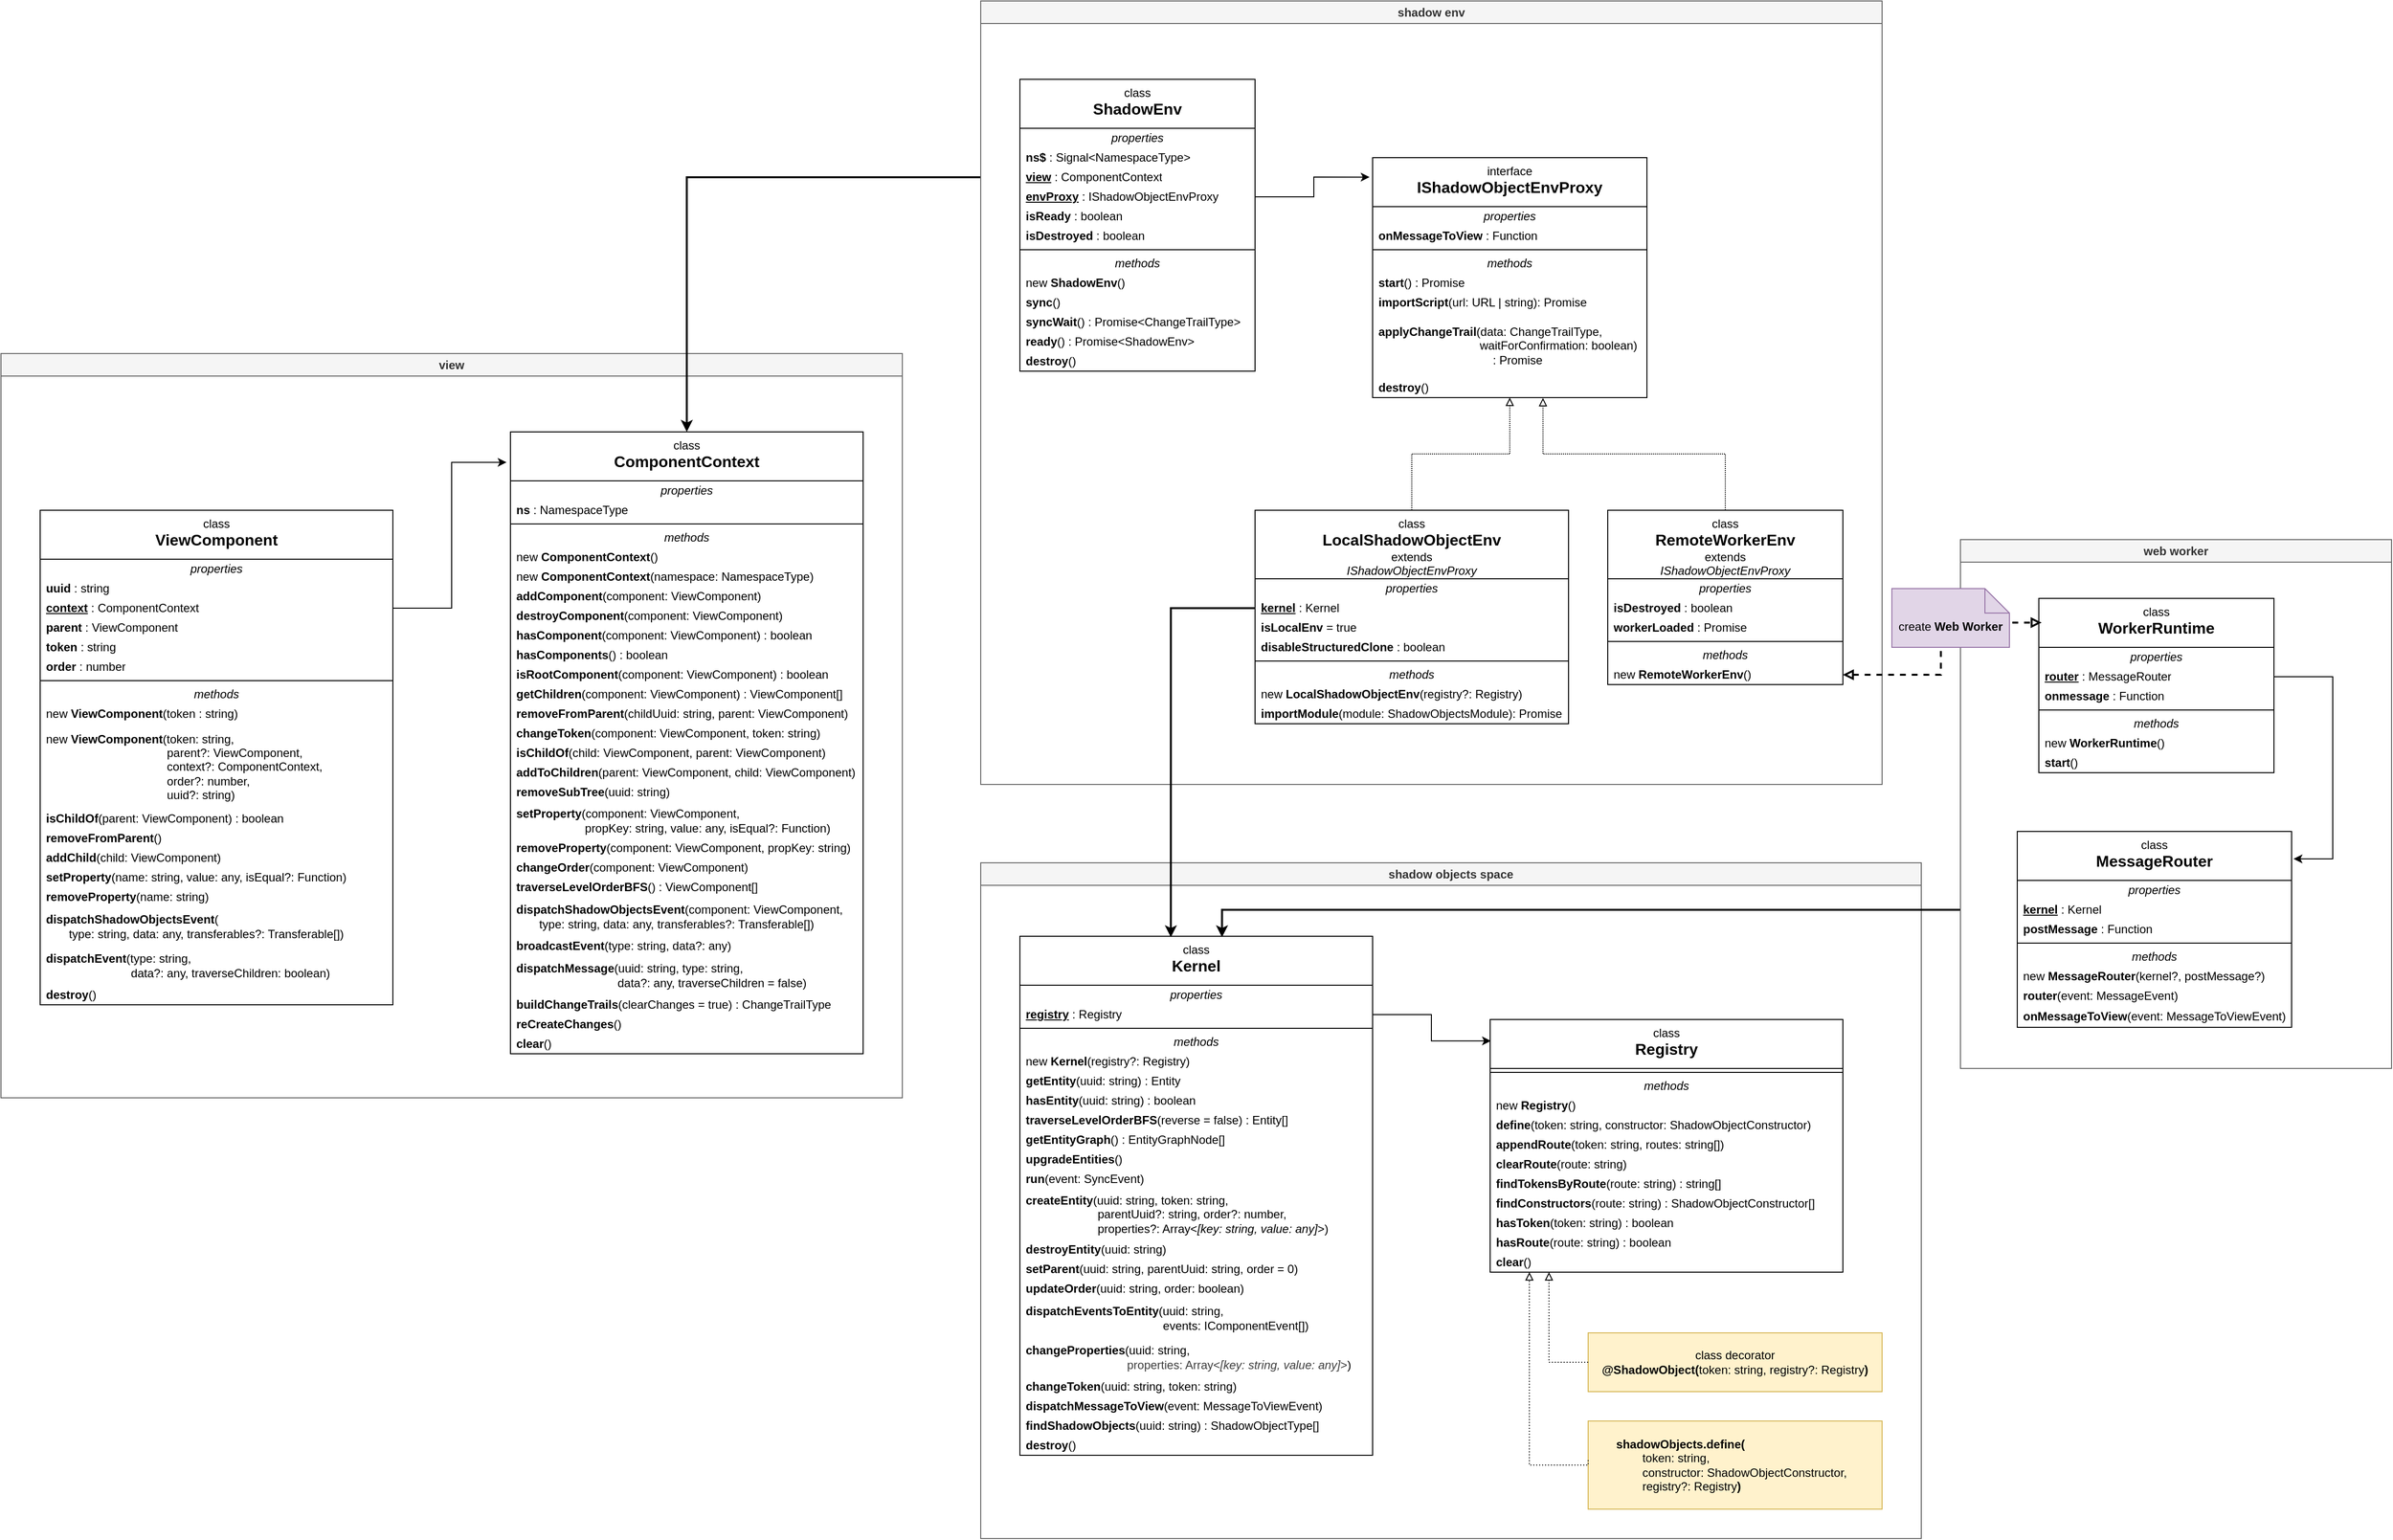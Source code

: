 <mxfile>
    <diagram name="Seite-1" id="qJ4vABtUxzLaA0-g0SjJ">
        <mxGraphModel dx="2356" dy="1639" grid="1" gridSize="10" guides="1" tooltips="1" connect="1" arrows="1" fold="1" page="1" pageScale="1" pageWidth="1169" pageHeight="827" background="#FFFFFF" math="0" shadow="0">
            <root>
                <mxCell id="0"/>
                <mxCell id="1" parent="0"/>
                <mxCell id="189" value="shadow objects space" style="swimlane;whiteSpace=wrap;html=1;startSize=23;fillColor=#f5f5f5;fontColor=#333333;strokeColor=#666666;swimlaneFillColor=default;" vertex="1" parent="1">
                    <mxGeometry x="1040" y="920" width="960" height="690" as="geometry"/>
                </mxCell>
                <mxCell id="128" value="class&lt;br&gt;&lt;b&gt;&lt;font style=&quot;font-size: 16px;&quot;&gt;Kernel&lt;/font&gt;&lt;/b&gt;" style="swimlane;fontStyle=0;align=center;verticalAlign=top;childLayout=stackLayout;horizontal=1;startSize=50;horizontalStack=0;resizeParent=1;resizeParentMax=0;resizeLast=0;collapsible=0;marginBottom=0;html=1;whiteSpace=wrap;" vertex="1" parent="189">
                    <mxGeometry x="40" y="75" width="360" height="530" as="geometry"/>
                </mxCell>
                <mxCell id="129" value="properties" style="text;html=1;strokeColor=none;fillColor=none;align=center;verticalAlign=middle;spacingLeft=4;spacingRight=4;overflow=hidden;rotatable=0;points=[[0,0.5],[1,0.5]];portConstraint=eastwest;whiteSpace=wrap;fontStyle=2;" vertex="1" parent="128">
                    <mxGeometry y="50" width="360" height="20" as="geometry"/>
                </mxCell>
                <mxCell id="130" value="&lt;b&gt;&lt;u&gt;registry&lt;/u&gt;&lt;/b&gt; : Registry" style="text;html=1;strokeColor=none;fillColor=none;align=left;verticalAlign=middle;spacingLeft=4;spacingRight=4;overflow=hidden;rotatable=0;points=[[0,0.5],[1,0.5]];portConstraint=eastwest;whiteSpace=wrap;" vertex="1" parent="128">
                    <mxGeometry y="70" width="360" height="20" as="geometry"/>
                </mxCell>
                <mxCell id="131" value="" style="line;strokeWidth=1;fillColor=none;align=left;verticalAlign=middle;spacingTop=-1;spacingLeft=3;spacingRight=3;rotatable=0;labelPosition=right;points=[];portConstraint=eastwest;" vertex="1" parent="128">
                    <mxGeometry y="90" width="360" height="8" as="geometry"/>
                </mxCell>
                <mxCell id="132" value="methods" style="text;html=1;strokeColor=none;fillColor=none;align=center;verticalAlign=middle;spacingLeft=4;spacingRight=4;overflow=hidden;rotatable=0;points=[[0,0.5],[1,0.5]];portConstraint=eastwest;whiteSpace=wrap;fontStyle=2;" vertex="1" parent="128">
                    <mxGeometry y="98" width="360" height="20" as="geometry"/>
                </mxCell>
                <mxCell id="133" value="new &lt;b&gt;Kernel&lt;/b&gt;(registry?: Registry)" style="text;html=1;strokeColor=none;fillColor=none;align=left;verticalAlign=middle;spacingLeft=4;spacingRight=4;overflow=hidden;rotatable=0;points=[[0,0.5],[1,0.5]];portConstraint=eastwest;whiteSpace=wrap;" vertex="1" parent="128">
                    <mxGeometry y="118" width="360" height="20" as="geometry"/>
                </mxCell>
                <mxCell id="135" value="&lt;b&gt;getEntity&lt;/b&gt;(uuid: string) : Entity" style="text;html=1;strokeColor=none;fillColor=none;align=left;verticalAlign=middle;spacingLeft=4;spacingRight=4;overflow=hidden;rotatable=0;points=[[0,0.5],[1,0.5]];portConstraint=eastwest;whiteSpace=wrap;" vertex="1" parent="128">
                    <mxGeometry y="138" width="360" height="20" as="geometry"/>
                </mxCell>
                <mxCell id="136" value="&lt;b&gt;hasEntity&lt;/b&gt;(uuid: string) : boolean" style="text;html=1;strokeColor=none;fillColor=none;align=left;verticalAlign=middle;spacingLeft=4;spacingRight=4;overflow=hidden;rotatable=0;points=[[0,0.5],[1,0.5]];portConstraint=eastwest;whiteSpace=wrap;" vertex="1" parent="128">
                    <mxGeometry y="158" width="360" height="20" as="geometry"/>
                </mxCell>
                <mxCell id="137" value="&lt;b&gt;traverseLevelOrderBFS&lt;/b&gt;(reverse = false) : Entity[]" style="text;html=1;strokeColor=none;fillColor=none;align=left;verticalAlign=middle;spacingLeft=4;spacingRight=4;overflow=hidden;rotatable=0;points=[[0,0.5],[1,0.5]];portConstraint=eastwest;whiteSpace=wrap;" vertex="1" parent="128">
                    <mxGeometry y="178" width="360" height="20" as="geometry"/>
                </mxCell>
                <mxCell id="138" value="&lt;b&gt;getEntityGraph&lt;/b&gt;() : EntityGraphNode[]" style="text;html=1;strokeColor=none;fillColor=none;align=left;verticalAlign=middle;spacingLeft=4;spacingRight=4;overflow=hidden;rotatable=0;points=[[0,0.5],[1,0.5]];portConstraint=eastwest;whiteSpace=wrap;" vertex="1" parent="128">
                    <mxGeometry y="198" width="360" height="20" as="geometry"/>
                </mxCell>
                <mxCell id="139" value="&lt;b&gt;upgradeEntities&lt;/b&gt;()" style="text;html=1;strokeColor=none;fillColor=none;align=left;verticalAlign=middle;spacingLeft=4;spacingRight=4;overflow=hidden;rotatable=0;points=[[0,0.5],[1,0.5]];portConstraint=eastwest;whiteSpace=wrap;" vertex="1" parent="128">
                    <mxGeometry y="218" width="360" height="20" as="geometry"/>
                </mxCell>
                <mxCell id="140" value="&lt;b&gt;run&lt;/b&gt;(event: SyncEvent)" style="text;html=1;strokeColor=none;fillColor=none;align=left;verticalAlign=middle;spacingLeft=4;spacingRight=4;overflow=hidden;rotatable=0;points=[[0,0.5],[1,0.5]];portConstraint=eastwest;whiteSpace=wrap;" vertex="1" parent="128">
                    <mxGeometry y="238" width="360" height="20" as="geometry"/>
                </mxCell>
                <mxCell id="141" value="&lt;b&gt;createEntity&lt;/b&gt;(uuid: string, token: string,&lt;div&gt;&amp;nbsp; &amp;nbsp; &amp;nbsp; &amp;nbsp; &amp;nbsp; &amp;nbsp; &amp;nbsp; &amp;nbsp; &amp;nbsp; &amp;nbsp; &amp;nbsp; parentUuid?: string, order?: number,&lt;/div&gt;&lt;div&gt;&amp;nbsp; &amp;nbsp; &amp;nbsp; &amp;nbsp; &amp;nbsp; &amp;nbsp; &amp;nbsp; &amp;nbsp; &amp;nbsp; &amp;nbsp; &amp;nbsp; properties?: Array&amp;lt;&lt;i&gt;[key: string, value: any]&lt;/i&gt;&amp;gt;)&lt;/div&gt;" style="text;html=1;strokeColor=none;fillColor=none;align=left;verticalAlign=middle;spacingLeft=4;spacingRight=4;overflow=hidden;rotatable=0;points=[[0,0.5],[1,0.5]];portConstraint=eastwest;whiteSpace=wrap;" vertex="1" parent="128">
                    <mxGeometry y="258" width="360" height="52" as="geometry"/>
                </mxCell>
                <mxCell id="155" value="&lt;b&gt;destroyEntity&lt;/b&gt;(uuid: string)" style="text;html=1;strokeColor=none;fillColor=none;align=left;verticalAlign=middle;spacingLeft=4;spacingRight=4;overflow=hidden;rotatable=0;points=[[0,0.5],[1,0.5]];portConstraint=eastwest;whiteSpace=wrap;" vertex="1" parent="128">
                    <mxGeometry y="310" width="360" height="20" as="geometry"/>
                </mxCell>
                <mxCell id="158" value="&lt;b&gt;setParent&lt;/b&gt;(uuid: string, parentUuid: string, order = 0)" style="text;html=1;strokeColor=none;fillColor=none;align=left;verticalAlign=middle;spacingLeft=4;spacingRight=4;overflow=hidden;rotatable=0;points=[[0,0.5],[1,0.5]];portConstraint=eastwest;whiteSpace=wrap;" vertex="1" parent="128">
                    <mxGeometry y="330" width="360" height="20" as="geometry"/>
                </mxCell>
                <mxCell id="159" value="&lt;b&gt;updateOrder&lt;/b&gt;(uuid: string, order: boolean)" style="text;html=1;strokeColor=none;fillColor=none;align=left;verticalAlign=middle;spacingLeft=4;spacingRight=4;overflow=hidden;rotatable=0;points=[[0,0.5],[1,0.5]];portConstraint=eastwest;whiteSpace=wrap;" vertex="1" parent="128">
                    <mxGeometry y="350" width="360" height="20" as="geometry"/>
                </mxCell>
                <mxCell id="160" value="&lt;b&gt;dispatchEventsToEntity&lt;/b&gt;(uuid: string,&lt;div&gt;&amp;nbsp; &amp;nbsp; &amp;nbsp; &amp;nbsp; &amp;nbsp; &amp;nbsp; &amp;nbsp; &amp;nbsp; &amp;nbsp; &amp;nbsp; &amp;nbsp; &amp;nbsp; &amp;nbsp; &amp;nbsp; &amp;nbsp; &amp;nbsp; &amp;nbsp; &amp;nbsp; &amp;nbsp; &amp;nbsp; &amp;nbsp; events: IComponentEvent[])&lt;/div&gt;" style="text;html=1;strokeColor=none;fillColor=none;align=left;verticalAlign=middle;spacingLeft=4;spacingRight=4;overflow=hidden;rotatable=0;points=[[0,0.5],[1,0.5]];portConstraint=eastwest;whiteSpace=wrap;" vertex="1" parent="128">
                    <mxGeometry y="370" width="360" height="40" as="geometry"/>
                </mxCell>
                <mxCell id="161" value="&lt;b&gt;changeProperties&lt;/b&gt;(uuid: string,&lt;div&gt;&lt;font color=&quot;#000000&quot;&gt;&amp;nbsp; &amp;nbsp; &amp;nbsp; &amp;nbsp; &amp;nbsp; &amp;nbsp; &amp;nbsp; &amp;nbsp; &amp;nbsp; &amp;nbsp; &amp;nbsp; &amp;nbsp; &amp;nbsp; &amp;nbsp; &amp;nbsp; &amp;nbsp;&lt;/font&gt;&lt;span style=&quot;color: rgb(63, 63, 63);&quot;&gt;properties: Array&amp;lt;&lt;/span&gt;&lt;i style=&quot;color: rgb(63, 63, 63);&quot;&gt;[key: string, value: any]&lt;/i&gt;&lt;span style=&quot;color: rgb(63, 63, 63);&quot;&gt;&amp;gt;&lt;/span&gt;)&lt;/div&gt;" style="text;html=1;strokeColor=none;fillColor=none;align=left;verticalAlign=middle;spacingLeft=4;spacingRight=4;overflow=hidden;rotatable=0;points=[[0,0.5],[1,0.5]];portConstraint=eastwest;whiteSpace=wrap;" vertex="1" parent="128">
                    <mxGeometry y="410" width="360" height="40" as="geometry"/>
                </mxCell>
                <mxCell id="162" value="&lt;b&gt;changeToken&lt;/b&gt;(uuid: string, token: string)" style="text;html=1;strokeColor=none;fillColor=none;align=left;verticalAlign=middle;spacingLeft=4;spacingRight=4;overflow=hidden;rotatable=0;points=[[0,0.5],[1,0.5]];portConstraint=eastwest;whiteSpace=wrap;" vertex="1" parent="128">
                    <mxGeometry y="450" width="360" height="20" as="geometry"/>
                </mxCell>
                <mxCell id="163" value="&lt;b&gt;dispatchMessageToView&lt;/b&gt;(event: MessageToViewEvent)" style="text;html=1;strokeColor=none;fillColor=none;align=left;verticalAlign=middle;spacingLeft=4;spacingRight=4;overflow=hidden;rotatable=0;points=[[0,0.5],[1,0.5]];portConstraint=eastwest;whiteSpace=wrap;" vertex="1" parent="128">
                    <mxGeometry y="470" width="360" height="20" as="geometry"/>
                </mxCell>
                <mxCell id="164" value="&lt;b&gt;findShadowObjects&lt;/b&gt;(uuid: string) : ShadowObjectType[]" style="text;html=1;strokeColor=none;fillColor=none;align=left;verticalAlign=middle;spacingLeft=4;spacingRight=4;overflow=hidden;rotatable=0;points=[[0,0.5],[1,0.5]];portConstraint=eastwest;whiteSpace=wrap;" vertex="1" parent="128">
                    <mxGeometry y="490" width="360" height="20" as="geometry"/>
                </mxCell>
                <mxCell id="157" value="&lt;b&gt;destroy&lt;/b&gt;()" style="text;html=1;strokeColor=none;fillColor=none;align=left;verticalAlign=middle;spacingLeft=4;spacingRight=4;overflow=hidden;rotatable=0;points=[[0,0.5],[1,0.5]];portConstraint=eastwest;whiteSpace=wrap;" vertex="1" parent="128">
                    <mxGeometry y="510" width="360" height="20" as="geometry"/>
                </mxCell>
                <mxCell id="166" value="class&lt;br&gt;&lt;b&gt;&lt;font style=&quot;font-size: 16px;&quot;&gt;Registry&lt;/font&gt;&lt;/b&gt;" style="swimlane;fontStyle=0;align=center;verticalAlign=top;childLayout=stackLayout;horizontal=1;startSize=50;horizontalStack=0;resizeParent=1;resizeParentMax=0;resizeLast=0;collapsible=0;marginBottom=0;html=1;whiteSpace=wrap;" vertex="1" parent="189">
                    <mxGeometry x="520" y="160" width="360" height="258" as="geometry"/>
                </mxCell>
                <mxCell id="169" value="" style="line;strokeWidth=1;fillColor=none;align=left;verticalAlign=middle;spacingTop=-1;spacingLeft=3;spacingRight=3;rotatable=0;labelPosition=right;points=[];portConstraint=eastwest;" vertex="1" parent="166">
                    <mxGeometry y="50" width="360" height="8" as="geometry"/>
                </mxCell>
                <mxCell id="170" value="methods" style="text;html=1;strokeColor=none;fillColor=none;align=center;verticalAlign=middle;spacingLeft=4;spacingRight=4;overflow=hidden;rotatable=0;points=[[0,0.5],[1,0.5]];portConstraint=eastwest;whiteSpace=wrap;fontStyle=2;" vertex="1" parent="166">
                    <mxGeometry y="58" width="360" height="20" as="geometry"/>
                </mxCell>
                <mxCell id="171" value="new &lt;b&gt;Registry&lt;/b&gt;()" style="text;html=1;strokeColor=none;fillColor=none;align=left;verticalAlign=middle;spacingLeft=4;spacingRight=4;overflow=hidden;rotatable=0;points=[[0,0.5],[1,0.5]];portConstraint=eastwest;whiteSpace=wrap;" vertex="1" parent="166">
                    <mxGeometry y="78" width="360" height="20" as="geometry"/>
                </mxCell>
                <mxCell id="172" value="&lt;b&gt;define&lt;/b&gt;(token: string, constructor: ShadowObjectConstructor)" style="text;html=1;strokeColor=none;fillColor=none;align=left;verticalAlign=middle;spacingLeft=4;spacingRight=4;overflow=hidden;rotatable=0;points=[[0,0.5],[1,0.5]];portConstraint=eastwest;whiteSpace=wrap;" vertex="1" parent="166">
                    <mxGeometry y="98" width="360" height="20" as="geometry"/>
                </mxCell>
                <mxCell id="173" value="&lt;b&gt;appendRoute&lt;/b&gt;(token: string, routes: string[])" style="text;html=1;strokeColor=none;fillColor=none;align=left;verticalAlign=middle;spacingLeft=4;spacingRight=4;overflow=hidden;rotatable=0;points=[[0,0.5],[1,0.5]];portConstraint=eastwest;whiteSpace=wrap;" vertex="1" parent="166">
                    <mxGeometry y="118" width="360" height="20" as="geometry"/>
                </mxCell>
                <mxCell id="174" value="&lt;b&gt;clearRoute&lt;/b&gt;(route: string)" style="text;html=1;strokeColor=none;fillColor=none;align=left;verticalAlign=middle;spacingLeft=4;spacingRight=4;overflow=hidden;rotatable=0;points=[[0,0.5],[1,0.5]];portConstraint=eastwest;whiteSpace=wrap;" vertex="1" parent="166">
                    <mxGeometry y="138" width="360" height="20" as="geometry"/>
                </mxCell>
                <mxCell id="175" value="&lt;b&gt;findTokensByRoute&lt;/b&gt;(route: string) : string[]" style="text;html=1;strokeColor=none;fillColor=none;align=left;verticalAlign=middle;spacingLeft=4;spacingRight=4;overflow=hidden;rotatable=0;points=[[0,0.5],[1,0.5]];portConstraint=eastwest;whiteSpace=wrap;" vertex="1" parent="166">
                    <mxGeometry y="158" width="360" height="20" as="geometry"/>
                </mxCell>
                <mxCell id="176" value="&lt;b&gt;findConstructors&lt;/b&gt;(route: string) : ShadowObjectConstructor[]" style="text;html=1;strokeColor=none;fillColor=none;align=left;verticalAlign=middle;spacingLeft=4;spacingRight=4;overflow=hidden;rotatable=0;points=[[0,0.5],[1,0.5]];portConstraint=eastwest;whiteSpace=wrap;" vertex="1" parent="166">
                    <mxGeometry y="178" width="360" height="20" as="geometry"/>
                </mxCell>
                <mxCell id="177" value="&lt;b&gt;hasToken&lt;/b&gt;(token: string) : boolean" style="text;html=1;strokeColor=none;fillColor=none;align=left;verticalAlign=middle;spacingLeft=4;spacingRight=4;overflow=hidden;rotatable=0;points=[[0,0.5],[1,0.5]];portConstraint=eastwest;whiteSpace=wrap;" vertex="1" parent="166">
                    <mxGeometry y="198" width="360" height="20" as="geometry"/>
                </mxCell>
                <mxCell id="179" value="&lt;b&gt;hasRoute&lt;/b&gt;(route: string) : boolean" style="text;html=1;strokeColor=none;fillColor=none;align=left;verticalAlign=middle;spacingLeft=4;spacingRight=4;overflow=hidden;rotatable=0;points=[[0,0.5],[1,0.5]];portConstraint=eastwest;whiteSpace=wrap;" vertex="1" parent="166">
                    <mxGeometry y="218" width="360" height="20" as="geometry"/>
                </mxCell>
                <mxCell id="187" value="&lt;b&gt;clear&lt;/b&gt;()" style="text;html=1;strokeColor=none;fillColor=none;align=left;verticalAlign=middle;spacingLeft=4;spacingRight=4;overflow=hidden;rotatable=0;points=[[0,0.5],[1,0.5]];portConstraint=eastwest;whiteSpace=wrap;" vertex="1" parent="166">
                    <mxGeometry y="238" width="360" height="20" as="geometry"/>
                </mxCell>
                <mxCell id="188" style="edgeStyle=orthogonalEdgeStyle;html=1;entryX=0.002;entryY=0.085;entryDx=0;entryDy=0;rounded=0;strokeColor=default;entryPerimeter=0;exitX=1;exitY=0.5;exitDx=0;exitDy=0;" edge="1" parent="189" source="130" target="166">
                    <mxGeometry relative="1" as="geometry">
                        <mxPoint x="430" y="160" as="sourcePoint"/>
                        <mxPoint x="447" y="-650" as="targetPoint"/>
                    </mxGeometry>
                </mxCell>
                <mxCell id="215" value="class decorator&lt;br&gt;&lt;b&gt;@ShadowObject(&lt;/b&gt;token: string, registry?: Registry&lt;b&gt;)&lt;/b&gt;" style="html=1;align=center;verticalAlign=middle;dashed=0;whiteSpace=wrap;fillColor=#fff2cc;strokeColor=#d6b656;" vertex="1" parent="189">
                    <mxGeometry x="620" y="480" width="300" height="60" as="geometry"/>
                </mxCell>
                <mxCell id="216" style="edgeStyle=orthogonalEdgeStyle;html=1;dashed=1;dashPattern=1 2;endArrow=block;endFill=0;exitX=0;exitY=0.5;exitDx=0;exitDy=0;rounded=0;curved=0;" edge="1" parent="189" source="215" target="187">
                    <mxGeometry relative="1" as="geometry">
                        <Array as="points">
                            <mxPoint x="580" y="510"/>
                        </Array>
                    </mxGeometry>
                </mxCell>
                <mxCell id="217" value="&lt;b&gt;&lt;span style=&quot;white-space: pre;&quot;&gt;&#x9;&lt;/span&gt;shadowObjects.define(&lt;/b&gt;&lt;div&gt;&lt;span style=&quot;white-space: pre;&quot;&gt;&#x9;&lt;span style=&quot;white-space: pre;&quot;&gt;&#x9;&lt;/span&gt;&lt;/span&gt;token: string,&lt;/div&gt;&lt;div&gt;&lt;span style=&quot;background-color: transparent;&quot;&gt;&lt;span style=&quot;white-space: pre;&quot;&gt;&#x9;&lt;span style=&quot;white-space: pre;&quot;&gt;&#x9;&lt;/span&gt;&lt;/span&gt;constructor: ShadowObjectConstructor,&lt;/span&gt;&lt;/div&gt;&lt;div&gt;&lt;span style=&quot;background-color: transparent;&quot;&gt;&lt;span style=&quot;white-space: pre;&quot;&gt;&#x9;&lt;span style=&quot;white-space: pre;&quot;&gt;&#x9;&lt;/span&gt;&lt;/span&gt;registry?: Registry&lt;/span&gt;&lt;b style=&quot;background-color: transparent;&quot;&gt;)&lt;/b&gt;&lt;/div&gt;" style="html=1;align=left;verticalAlign=middle;dashed=0;whiteSpace=wrap;perimeterSpacing=0;fillColor=#fff2cc;strokeColor=#d6b656;" vertex="1" parent="189">
                    <mxGeometry x="620" y="570" width="300" height="90" as="geometry"/>
                </mxCell>
                <mxCell id="218" style="edgeStyle=orthogonalEdgeStyle;html=1;dashed=1;dashPattern=1 2;endArrow=block;endFill=0;exitX=0;exitY=0.444;exitDx=0;exitDy=0;rounded=0;curved=0;exitPerimeter=0;" edge="1" parent="189" source="217" target="187">
                    <mxGeometry relative="1" as="geometry">
                        <mxPoint x="580" y="580" as="sourcePoint"/>
                        <mxPoint x="540" y="490" as="targetPoint"/>
                        <Array as="points">
                            <mxPoint x="620" y="615"/>
                            <mxPoint x="560" y="615"/>
                        </Array>
                    </mxGeometry>
                </mxCell>
                <mxCell id="87" value="view" style="swimlane;whiteSpace=wrap;html=1;fillColor=#f5f5f5;fontColor=#333333;strokeColor=#666666;flipH=0;swimlaneFillColor=default;" vertex="1" parent="1">
                    <mxGeometry x="40" y="400" width="920" height="760" as="geometry">
                        <mxRectangle x="40" y="320" width="60" height="30" as="alternateBounds"/>
                    </mxGeometry>
                </mxCell>
                <mxCell id="55" value="class&lt;br&gt;&lt;b&gt;&lt;font style=&quot;font-size: 16px;&quot;&gt;ViewComponent&lt;/font&gt;&lt;/b&gt;" style="swimlane;fontStyle=0;align=center;verticalAlign=top;childLayout=stackLayout;horizontal=1;startSize=50;horizontalStack=0;resizeParent=1;resizeParentMax=0;resizeLast=0;collapsible=0;marginBottom=0;html=1;whiteSpace=wrap;" vertex="1" parent="87">
                    <mxGeometry x="40" y="160" width="360" height="505" as="geometry"/>
                </mxCell>
                <mxCell id="56" value="properties" style="text;html=1;strokeColor=none;fillColor=none;align=center;verticalAlign=middle;spacingLeft=4;spacingRight=4;overflow=hidden;rotatable=0;points=[[0,0.5],[1,0.5]];portConstraint=eastwest;whiteSpace=wrap;fontStyle=2;" vertex="1" parent="55">
                    <mxGeometry y="50" width="360" height="20" as="geometry"/>
                </mxCell>
                <mxCell id="57" value="&lt;b&gt;uuid&lt;/b&gt; : string" style="text;html=1;strokeColor=none;fillColor=none;align=left;verticalAlign=middle;spacingLeft=4;spacingRight=4;overflow=hidden;rotatable=0;points=[[0,0.5],[1,0.5]];portConstraint=eastwest;whiteSpace=wrap;" vertex="1" parent="55">
                    <mxGeometry y="70" width="360" height="20" as="geometry"/>
                </mxCell>
                <mxCell id="83" value="&lt;b&gt;&lt;u&gt;context&lt;/u&gt;&lt;/b&gt; : ComponentContext" style="text;html=1;strokeColor=none;fillColor=none;align=left;verticalAlign=middle;spacingLeft=4;spacingRight=4;overflow=hidden;rotatable=0;points=[[0,0.5],[1,0.5]];portConstraint=eastwest;whiteSpace=wrap;" vertex="1" parent="55">
                    <mxGeometry y="90" width="360" height="20" as="geometry"/>
                </mxCell>
                <mxCell id="86" value="&lt;b&gt;parent&lt;/b&gt; : ViewComponent" style="text;html=1;strokeColor=none;fillColor=none;align=left;verticalAlign=middle;spacingLeft=4;spacingRight=4;overflow=hidden;rotatable=0;points=[[0,0.5],[1,0.5]];portConstraint=eastwest;whiteSpace=wrap;" vertex="1" parent="55">
                    <mxGeometry y="110" width="360" height="20" as="geometry"/>
                </mxCell>
                <mxCell id="82" value="&lt;b&gt;token&lt;/b&gt; : string" style="text;html=1;strokeColor=none;fillColor=none;align=left;verticalAlign=middle;spacingLeft=4;spacingRight=4;overflow=hidden;rotatable=0;points=[[0,0.5],[1,0.5]];portConstraint=eastwest;whiteSpace=wrap;" vertex="1" parent="55">
                    <mxGeometry y="130" width="360" height="20" as="geometry"/>
                </mxCell>
                <mxCell id="85" value="&lt;b&gt;order&lt;/b&gt; : number" style="text;html=1;strokeColor=none;fillColor=none;align=left;verticalAlign=middle;spacingLeft=4;spacingRight=4;overflow=hidden;rotatable=0;points=[[0,0.5],[1,0.5]];portConstraint=eastwest;whiteSpace=wrap;" vertex="1" parent="55">
                    <mxGeometry y="150" width="360" height="20" as="geometry"/>
                </mxCell>
                <mxCell id="58" value="" style="line;strokeWidth=1;fillColor=none;align=left;verticalAlign=middle;spacingTop=-1;spacingLeft=3;spacingRight=3;rotatable=0;labelPosition=right;points=[];portConstraint=eastwest;" vertex="1" parent="55">
                    <mxGeometry y="170" width="360" height="8" as="geometry"/>
                </mxCell>
                <mxCell id="59" value="methods" style="text;html=1;strokeColor=none;fillColor=none;align=center;verticalAlign=middle;spacingLeft=4;spacingRight=4;overflow=hidden;rotatable=0;points=[[0,0.5],[1,0.5]];portConstraint=eastwest;whiteSpace=wrap;fontStyle=2;" vertex="1" parent="55">
                    <mxGeometry y="178" width="360" height="20" as="geometry"/>
                </mxCell>
                <mxCell id="60" value="new &lt;b&gt;ViewComponent&lt;/b&gt;(token : string)" style="text;html=1;strokeColor=none;fillColor=none;align=left;verticalAlign=middle;spacingLeft=4;spacingRight=4;overflow=hidden;rotatable=0;points=[[0,0.5],[1,0.5]];portConstraint=eastwest;whiteSpace=wrap;" vertex="1" parent="55">
                    <mxGeometry y="198" width="360" height="20" as="geometry"/>
                </mxCell>
                <mxCell id="61" value="new &lt;b&gt;ViewComponent&lt;/b&gt;(token: string,&lt;div&gt;&amp;nbsp; &amp;nbsp; &amp;nbsp; &amp;nbsp; &amp;nbsp; &amp;nbsp; &amp;nbsp; &amp;nbsp; &amp;nbsp; &amp;nbsp; &amp;nbsp; &amp;nbsp; &amp;nbsp; &amp;nbsp; &amp;nbsp; &amp;nbsp; &amp;nbsp; &amp;nbsp; &amp;nbsp;parent?: ViewComponent,&lt;/div&gt;&lt;div&gt;&amp;nbsp; &amp;nbsp; &amp;nbsp; &amp;nbsp; &amp;nbsp; &amp;nbsp; &amp;nbsp; &amp;nbsp; &amp;nbsp; &amp;nbsp; &amp;nbsp; &amp;nbsp; &amp;nbsp; &amp;nbsp; &amp;nbsp; &amp;nbsp; &amp;nbsp; &amp;nbsp; &amp;nbsp;context?: ComponentContext,&lt;/div&gt;&lt;div&gt;&amp;nbsp; &amp;nbsp; &amp;nbsp; &amp;nbsp; &amp;nbsp; &amp;nbsp; &amp;nbsp; &amp;nbsp; &amp;nbsp; &amp;nbsp; &amp;nbsp; &amp;nbsp; &amp;nbsp; &amp;nbsp; &amp;nbsp; &amp;nbsp; &amp;nbsp; &amp;nbsp; &amp;nbsp;order?: number,&lt;/div&gt;&lt;div&gt;&amp;nbsp; &amp;nbsp; &amp;nbsp; &amp;nbsp; &amp;nbsp; &amp;nbsp; &amp;nbsp; &amp;nbsp; &amp;nbsp; &amp;nbsp; &amp;nbsp; &amp;nbsp; &amp;nbsp; &amp;nbsp; &amp;nbsp; &amp;nbsp; &amp;nbsp; &amp;nbsp; &amp;nbsp;uuid?: string)&lt;/div&gt;" style="text;html=1;strokeColor=none;fillColor=none;align=left;verticalAlign=middle;spacingLeft=4;spacingRight=4;overflow=hidden;rotatable=0;points=[[0,0.5],[1,0.5]];portConstraint=eastwest;whiteSpace=wrap;" vertex="1" parent="55">
                    <mxGeometry y="218" width="360" height="87" as="geometry"/>
                </mxCell>
                <mxCell id="62" value="&lt;b&gt;isChildOf&lt;/b&gt;(parent: ViewComponent) : boolean" style="text;html=1;strokeColor=none;fillColor=none;align=left;verticalAlign=middle;spacingLeft=4;spacingRight=4;overflow=hidden;rotatable=0;points=[[0,0.5],[1,0.5]];portConstraint=eastwest;whiteSpace=wrap;" vertex="1" parent="55">
                    <mxGeometry y="305" width="360" height="20" as="geometry"/>
                </mxCell>
                <mxCell id="63" value="&lt;b&gt;removeFromParent&lt;/b&gt;()" style="text;html=1;strokeColor=none;fillColor=none;align=left;verticalAlign=middle;spacingLeft=4;spacingRight=4;overflow=hidden;rotatable=0;points=[[0,0.5],[1,0.5]];portConstraint=eastwest;whiteSpace=wrap;" vertex="1" parent="55">
                    <mxGeometry y="325" width="360" height="20" as="geometry"/>
                </mxCell>
                <mxCell id="64" value="&lt;b&gt;addChild&lt;/b&gt;(child: ViewComponent)" style="text;html=1;strokeColor=none;fillColor=none;align=left;verticalAlign=middle;spacingLeft=4;spacingRight=4;overflow=hidden;rotatable=0;points=[[0,0.5],[1,0.5]];portConstraint=eastwest;whiteSpace=wrap;" vertex="1" parent="55">
                    <mxGeometry y="345" width="360" height="20" as="geometry"/>
                </mxCell>
                <mxCell id="65" value="&lt;b&gt;setProperty&lt;/b&gt;(name: string, value: any, isEqual?: Function)" style="text;html=1;strokeColor=none;fillColor=none;align=left;verticalAlign=middle;spacingLeft=4;spacingRight=4;overflow=hidden;rotatable=0;points=[[0,0.5],[1,0.5]];portConstraint=eastwest;whiteSpace=wrap;" vertex="1" parent="55">
                    <mxGeometry y="365" width="360" height="20" as="geometry"/>
                </mxCell>
                <mxCell id="66" value="&lt;b&gt;removeProperty&lt;/b&gt;(name: string)" style="text;html=1;strokeColor=none;fillColor=none;align=left;verticalAlign=middle;spacingLeft=4;spacingRight=4;overflow=hidden;rotatable=0;points=[[0,0.5],[1,0.5]];portConstraint=eastwest;whiteSpace=wrap;" vertex="1" parent="55">
                    <mxGeometry y="385" width="360" height="20" as="geometry"/>
                </mxCell>
                <mxCell id="77" value="&lt;b&gt;dispatchShadowObjectsEvent&lt;/b&gt;(&lt;div&gt;&amp;nbsp; &amp;nbsp; &amp;nbsp; &amp;nbsp;type: string, data: any, transferables?: Transferable[])&amp;nbsp;&lt;/div&gt;" style="text;html=1;strokeColor=none;fillColor=none;align=left;verticalAlign=middle;spacingLeft=4;spacingRight=4;overflow=hidden;rotatable=0;points=[[0,0.5],[1,0.5]];portConstraint=eastwest;whiteSpace=wrap;" vertex="1" parent="55">
                    <mxGeometry y="405" width="360" height="40" as="geometry"/>
                </mxCell>
                <mxCell id="79" value="&lt;b&gt;dispatchEvent&lt;/b&gt;(type: string,&lt;div&gt;&amp;nbsp; &amp;nbsp; &amp;nbsp; &amp;nbsp; &amp;nbsp; &amp;nbsp; &amp;nbsp; &amp;nbsp; &amp;nbsp; &amp;nbsp; &amp;nbsp; &amp;nbsp; &amp;nbsp; data?: any, traverseChildren: boolean)&lt;/div&gt;" style="text;html=1;strokeColor=none;fillColor=none;align=left;verticalAlign=middle;spacingLeft=4;spacingRight=4;overflow=hidden;rotatable=0;points=[[0,0.5],[1,0.5]];portConstraint=eastwest;whiteSpace=wrap;" vertex="1" parent="55">
                    <mxGeometry y="445" width="360" height="40" as="geometry"/>
                </mxCell>
                <mxCell id="81" value="&lt;b&gt;destroy&lt;/b&gt;()" style="text;html=1;strokeColor=none;fillColor=none;align=left;verticalAlign=middle;spacingLeft=4;spacingRight=4;overflow=hidden;rotatable=0;points=[[0,0.5],[1,0.5]];portConstraint=eastwest;whiteSpace=wrap;" vertex="1" parent="55">
                    <mxGeometry y="485" width="360" height="20" as="geometry"/>
                </mxCell>
                <mxCell id="18" value="class&lt;br&gt;&lt;b&gt;&lt;font style=&quot;font-size: 16px;&quot;&gt;ComponentContext&lt;/font&gt;&lt;/b&gt;" style="swimlane;fontStyle=0;align=center;verticalAlign=top;childLayout=stackLayout;horizontal=1;startSize=50;horizontalStack=0;resizeParent=1;resizeParentMax=0;resizeLast=0;collapsible=0;marginBottom=0;html=1;whiteSpace=wrap;" vertex="1" parent="87">
                    <mxGeometry x="520" y="80" width="360" height="635" as="geometry"/>
                </mxCell>
                <mxCell id="19" value="properties" style="text;html=1;strokeColor=none;fillColor=none;align=center;verticalAlign=middle;spacingLeft=4;spacingRight=4;overflow=hidden;rotatable=0;points=[[0,0.5],[1,0.5]];portConstraint=eastwest;whiteSpace=wrap;fontStyle=2;" vertex="1" parent="18">
                    <mxGeometry y="50" width="360" height="20" as="geometry"/>
                </mxCell>
                <mxCell id="20" value="&lt;b&gt;ns&lt;/b&gt; : NamespaceType" style="text;html=1;strokeColor=none;fillColor=none;align=left;verticalAlign=middle;spacingLeft=4;spacingRight=4;overflow=hidden;rotatable=0;points=[[0,0.5],[1,0.5]];portConstraint=eastwest;whiteSpace=wrap;" vertex="1" parent="18">
                    <mxGeometry y="70" width="360" height="20" as="geometry"/>
                </mxCell>
                <mxCell id="24" value="" style="line;strokeWidth=1;fillColor=none;align=left;verticalAlign=middle;spacingTop=-1;spacingLeft=3;spacingRight=3;rotatable=0;labelPosition=right;points=[];portConstraint=eastwest;" vertex="1" parent="18">
                    <mxGeometry y="90" width="360" height="8" as="geometry"/>
                </mxCell>
                <mxCell id="25" value="methods" style="text;html=1;strokeColor=none;fillColor=none;align=center;verticalAlign=middle;spacingLeft=4;spacingRight=4;overflow=hidden;rotatable=0;points=[[0,0.5],[1,0.5]];portConstraint=eastwest;whiteSpace=wrap;fontStyle=2;" vertex="1" parent="18">
                    <mxGeometry y="98" width="360" height="20" as="geometry"/>
                </mxCell>
                <mxCell id="26" value="new &lt;b&gt;ComponentContext&lt;/b&gt;()" style="text;html=1;strokeColor=none;fillColor=none;align=left;verticalAlign=middle;spacingLeft=4;spacingRight=4;overflow=hidden;rotatable=0;points=[[0,0.5],[1,0.5]];portConstraint=eastwest;whiteSpace=wrap;" vertex="1" parent="18">
                    <mxGeometry y="118" width="360" height="20" as="geometry"/>
                </mxCell>
                <mxCell id="33" value="new &lt;b&gt;ComponentContext&lt;/b&gt;(namespace: NamespaceType)" style="text;html=1;strokeColor=none;fillColor=none;align=left;verticalAlign=middle;spacingLeft=4;spacingRight=4;overflow=hidden;rotatable=0;points=[[0,0.5],[1,0.5]];portConstraint=eastwest;whiteSpace=wrap;" vertex="1" parent="18">
                    <mxGeometry y="138" width="360" height="20" as="geometry"/>
                </mxCell>
                <mxCell id="27" value="&lt;b&gt;addComponent&lt;/b&gt;(component: ViewComponent)" style="text;html=1;strokeColor=none;fillColor=none;align=left;verticalAlign=middle;spacingLeft=4;spacingRight=4;overflow=hidden;rotatable=0;points=[[0,0.5],[1,0.5]];portConstraint=eastwest;whiteSpace=wrap;" vertex="1" parent="18">
                    <mxGeometry y="158" width="360" height="20" as="geometry"/>
                </mxCell>
                <mxCell id="34" value="&lt;b&gt;destroyComponent&lt;/b&gt;(component: ViewComponent)" style="text;html=1;strokeColor=none;fillColor=none;align=left;verticalAlign=middle;spacingLeft=4;spacingRight=4;overflow=hidden;rotatable=0;points=[[0,0.5],[1,0.5]];portConstraint=eastwest;whiteSpace=wrap;" vertex="1" parent="18">
                    <mxGeometry y="178" width="360" height="20" as="geometry"/>
                </mxCell>
                <mxCell id="35" value="&lt;b&gt;hasComponent&lt;/b&gt;(component: ViewComponent) : boolean" style="text;html=1;strokeColor=none;fillColor=none;align=left;verticalAlign=middle;spacingLeft=4;spacingRight=4;overflow=hidden;rotatable=0;points=[[0,0.5],[1,0.5]];portConstraint=eastwest;whiteSpace=wrap;" vertex="1" parent="18">
                    <mxGeometry y="198" width="360" height="20" as="geometry"/>
                </mxCell>
                <mxCell id="36" value="&lt;b&gt;hasComponents&lt;/b&gt;() : boolean" style="text;html=1;strokeColor=none;fillColor=none;align=left;verticalAlign=middle;spacingLeft=4;spacingRight=4;overflow=hidden;rotatable=0;points=[[0,0.5],[1,0.5]];portConstraint=eastwest;whiteSpace=wrap;" vertex="1" parent="18">
                    <mxGeometry y="218" width="360" height="20" as="geometry"/>
                </mxCell>
                <mxCell id="37" value="&lt;b&gt;isRootComponent&lt;/b&gt;(component: ViewComponent) : boolean" style="text;html=1;strokeColor=none;fillColor=none;align=left;verticalAlign=middle;spacingLeft=4;spacingRight=4;overflow=hidden;rotatable=0;points=[[0,0.5],[1,0.5]];portConstraint=eastwest;whiteSpace=wrap;" vertex="1" parent="18">
                    <mxGeometry y="238" width="360" height="20" as="geometry"/>
                </mxCell>
                <mxCell id="38" value="&lt;b&gt;getChildren&lt;/b&gt;(component: ViewComponent) : ViewComponent[]" style="text;html=1;strokeColor=none;fillColor=none;align=left;verticalAlign=middle;spacingLeft=4;spacingRight=4;overflow=hidden;rotatable=0;points=[[0,0.5],[1,0.5]];portConstraint=eastwest;whiteSpace=wrap;" vertex="1" parent="18">
                    <mxGeometry y="258" width="360" height="20" as="geometry"/>
                </mxCell>
                <mxCell id="39" value="&lt;b&gt;removeFromParent&lt;/b&gt;(childUuid: string, parent: ViewComponent)" style="text;html=1;strokeColor=none;fillColor=none;align=left;verticalAlign=middle;spacingLeft=4;spacingRight=4;overflow=hidden;rotatable=0;points=[[0,0.5],[1,0.5]];portConstraint=eastwest;whiteSpace=wrap;" vertex="1" parent="18">
                    <mxGeometry y="278" width="360" height="20" as="geometry"/>
                </mxCell>
                <mxCell id="40" value="&lt;b&gt;changeToken&lt;/b&gt;(component: ViewComponent, token: string)" style="text;html=1;strokeColor=none;fillColor=none;align=left;verticalAlign=middle;spacingLeft=4;spacingRight=4;overflow=hidden;rotatable=0;points=[[0,0.5],[1,0.5]];portConstraint=eastwest;whiteSpace=wrap;" vertex="1" parent="18">
                    <mxGeometry y="298" width="360" height="20" as="geometry"/>
                </mxCell>
                <mxCell id="41" value="&lt;b&gt;isChildOf&lt;/b&gt;(child: ViewComponent,&amp;nbsp;&lt;span style=&quot;color: rgb(0, 0, 0);&quot;&gt;parent: ViewComponent&lt;/span&gt;)" style="text;html=1;strokeColor=none;fillColor=none;align=left;verticalAlign=middle;spacingLeft=4;spacingRight=4;overflow=hidden;rotatable=0;points=[[0,0.5],[1,0.5]];portConstraint=eastwest;whiteSpace=wrap;" vertex="1" parent="18">
                    <mxGeometry y="318" width="360" height="20" as="geometry"/>
                </mxCell>
                <mxCell id="42" value="&lt;b&gt;addToChildren&lt;/b&gt;(parent: ViewComponent,&amp;nbsp;&lt;span style=&quot;color: rgb(0, 0, 0);&quot;&gt;child: ViewComponent&lt;/span&gt;)" style="text;html=1;strokeColor=none;fillColor=none;align=left;verticalAlign=middle;spacingLeft=4;spacingRight=4;overflow=hidden;rotatable=0;points=[[0,0.5],[1,0.5]];portConstraint=eastwest;whiteSpace=wrap;" vertex="1" parent="18">
                    <mxGeometry y="338" width="360" height="20" as="geometry"/>
                </mxCell>
                <mxCell id="43" value="&lt;b&gt;removeSubTree&lt;/b&gt;(uuid: string)" style="text;html=1;strokeColor=none;fillColor=none;align=left;verticalAlign=middle;spacingLeft=4;spacingRight=4;overflow=hidden;rotatable=0;points=[[0,0.5],[1,0.5]];portConstraint=eastwest;whiteSpace=wrap;" vertex="1" parent="18">
                    <mxGeometry y="358" width="360" height="20" as="geometry"/>
                </mxCell>
                <mxCell id="44" value="&lt;b&gt;setProperty&lt;/b&gt;(component: ViewComponent,&lt;div&gt;&amp;nbsp; &amp;nbsp; &amp;nbsp; &amp;nbsp; &amp;nbsp; &amp;nbsp; &amp;nbsp; &amp;nbsp; &amp;nbsp; &amp;nbsp; &amp;nbsp;propKey: string, value: any, isEqual?: Function)&lt;/div&gt;" style="text;html=1;strokeColor=none;fillColor=none;align=left;verticalAlign=middle;spacingLeft=4;spacingRight=4;overflow=hidden;rotatable=0;points=[[0,0.5],[1,0.5]];portConstraint=eastwest;whiteSpace=wrap;" vertex="1" parent="18">
                    <mxGeometry y="378" width="360" height="37" as="geometry"/>
                </mxCell>
                <mxCell id="45" value="&lt;b&gt;removeProperty&lt;/b&gt;(component: ViewComponent, propKey: string)" style="text;html=1;strokeColor=none;fillColor=none;align=left;verticalAlign=middle;spacingLeft=4;spacingRight=4;overflow=hidden;rotatable=0;points=[[0,0.5],[1,0.5]];portConstraint=eastwest;whiteSpace=wrap;" vertex="1" parent="18">
                    <mxGeometry y="415" width="360" height="20" as="geometry"/>
                </mxCell>
                <mxCell id="46" value="&lt;b&gt;changeOrder&lt;/b&gt;(component: ViewComponent)" style="text;html=1;strokeColor=none;fillColor=none;align=left;verticalAlign=middle;spacingLeft=4;spacingRight=4;overflow=hidden;rotatable=0;points=[[0,0.5],[1,0.5]];portConstraint=eastwest;whiteSpace=wrap;" vertex="1" parent="18">
                    <mxGeometry y="435" width="360" height="20" as="geometry"/>
                </mxCell>
                <mxCell id="47" value="&lt;b&gt;traverseLevelOrderBFS&lt;/b&gt;() : ViewComponent[]" style="text;html=1;strokeColor=none;fillColor=none;align=left;verticalAlign=middle;spacingLeft=4;spacingRight=4;overflow=hidden;rotatable=0;points=[[0,0.5],[1,0.5]];portConstraint=eastwest;whiteSpace=wrap;" vertex="1" parent="18">
                    <mxGeometry y="455" width="360" height="20" as="geometry"/>
                </mxCell>
                <mxCell id="48" value="&lt;b&gt;dispatchShadowObjectsEvent&lt;/b&gt;(component: ViewComponent,&lt;div&gt;&amp;nbsp; &amp;nbsp; &amp;nbsp; &amp;nbsp;type: string, data: any, transferables?: Transferable[])&amp;nbsp;&lt;/div&gt;" style="text;html=1;strokeColor=none;fillColor=none;align=left;verticalAlign=middle;spacingLeft=4;spacingRight=4;overflow=hidden;rotatable=0;points=[[0,0.5],[1,0.5]];portConstraint=eastwest;whiteSpace=wrap;" vertex="1" parent="18">
                    <mxGeometry y="475" width="360" height="40" as="geometry"/>
                </mxCell>
                <mxCell id="49" value="&lt;b&gt;broadcastEvent&lt;/b&gt;(type: string, data?: any)" style="text;html=1;strokeColor=none;fillColor=none;align=left;verticalAlign=middle;spacingLeft=4;spacingRight=4;overflow=hidden;rotatable=0;points=[[0,0.5],[1,0.5]];portConstraint=eastwest;whiteSpace=wrap;" vertex="1" parent="18">
                    <mxGeometry y="515" width="360" height="20" as="geometry"/>
                </mxCell>
                <mxCell id="50" value="&lt;b&gt;dispatchMessage&lt;/b&gt;(uuid: string, type: string,&lt;div&gt;&amp;nbsp; &amp;nbsp; &amp;nbsp; &amp;nbsp; &amp;nbsp; &amp;nbsp; &amp;nbsp; &amp;nbsp; &amp;nbsp; &amp;nbsp; &amp;nbsp; &amp;nbsp; &amp;nbsp; &amp;nbsp; &amp;nbsp; &amp;nbsp;data?: any, traverseChildren = false)&lt;/div&gt;" style="text;html=1;strokeColor=none;fillColor=none;align=left;verticalAlign=middle;spacingLeft=4;spacingRight=4;overflow=hidden;rotatable=0;points=[[0,0.5],[1,0.5]];portConstraint=eastwest;whiteSpace=wrap;" vertex="1" parent="18">
                    <mxGeometry y="535" width="360" height="40" as="geometry"/>
                </mxCell>
                <mxCell id="51" value="&lt;b&gt;buildChangeTrails&lt;/b&gt;(clearChanges = true) : ChangeTrailType" style="text;html=1;strokeColor=none;fillColor=none;align=left;verticalAlign=middle;spacingLeft=4;spacingRight=4;overflow=hidden;rotatable=0;points=[[0,0.5],[1,0.5]];portConstraint=eastwest;whiteSpace=wrap;" vertex="1" parent="18">
                    <mxGeometry y="575" width="360" height="20" as="geometry"/>
                </mxCell>
                <mxCell id="52" value="&lt;b&gt;reCreateChanges&lt;/b&gt;()" style="text;html=1;strokeColor=none;fillColor=none;align=left;verticalAlign=middle;spacingLeft=4;spacingRight=4;overflow=hidden;rotatable=0;points=[[0,0.5],[1,0.5]];portConstraint=eastwest;whiteSpace=wrap;" vertex="1" parent="18">
                    <mxGeometry y="595" width="360" height="20" as="geometry"/>
                </mxCell>
                <mxCell id="53" value="&lt;b&gt;clear&lt;/b&gt;()" style="text;html=1;strokeColor=none;fillColor=none;align=left;verticalAlign=middle;spacingLeft=4;spacingRight=4;overflow=hidden;rotatable=0;points=[[0,0.5],[1,0.5]];portConstraint=eastwest;whiteSpace=wrap;" vertex="1" parent="18">
                    <mxGeometry y="615" width="360" height="20" as="geometry"/>
                </mxCell>
                <mxCell id="84" style="edgeStyle=orthogonalEdgeStyle;html=1;entryX=-0.011;entryY=0.049;entryDx=0;entryDy=0;rounded=0;strokeColor=default;exitX=1;exitY=0.5;exitDx=0;exitDy=0;entryPerimeter=0;" edge="1" parent="87" source="83" target="18">
                    <mxGeometry relative="1" as="geometry">
                        <mxPoint x="1010" y="-165" as="sourcePoint"/>
                        <mxPoint x="670" y="90" as="targetPoint"/>
                    </mxGeometry>
                </mxCell>
                <mxCell id="32" style="edgeStyle=orthogonalEdgeStyle;html=1;entryX=0.5;entryY=0;entryDx=0;entryDy=0;rounded=0;strokeColor=default;strokeWidth=2;" edge="1" parent="1" source="31" target="18">
                    <mxGeometry relative="1" as="geometry"/>
                </mxCell>
                <mxCell id="127" value="shadow env" style="swimlane;whiteSpace=wrap;html=1;fillColor=#f5f5f5;fontColor=#333333;strokeColor=#666666;swimlaneFillColor=default;" vertex="1" parent="1">
                    <mxGeometry x="1040" y="40" width="920" height="800" as="geometry">
                        <mxRectangle x="1000" y="40" width="100" height="30" as="alternateBounds"/>
                    </mxGeometry>
                </mxCell>
                <mxCell id="88" value="interface&lt;div&gt;&lt;b&gt;&lt;font style=&quot;font-size: 16px;&quot;&gt;IShadowObjectEnvProxy&lt;/font&gt;&lt;/b&gt;&lt;/div&gt;" style="swimlane;fontStyle=0;align=center;verticalAlign=top;childLayout=stackLayout;horizontal=1;startSize=50;horizontalStack=0;resizeParent=1;resizeParentMax=0;resizeLast=0;collapsible=0;marginBottom=0;html=1;whiteSpace=wrap;" vertex="1" parent="127">
                    <mxGeometry x="400" y="160" width="280" height="245" as="geometry"/>
                </mxCell>
                <mxCell id="102" value="properties" style="text;html=1;strokeColor=none;fillColor=none;align=center;verticalAlign=middle;spacingLeft=4;spacingRight=4;overflow=hidden;rotatable=0;points=[[0,0.5],[1,0.5]];portConstraint=eastwest;whiteSpace=wrap;fontStyle=2;" vertex="1" parent="88">
                    <mxGeometry y="50" width="280" height="20" as="geometry"/>
                </mxCell>
                <mxCell id="100" value="&lt;b&gt;onMessageToView&lt;/b&gt;&amp;nbsp;: Function" style="text;html=1;strokeColor=none;fillColor=none;align=left;verticalAlign=middle;spacingLeft=4;spacingRight=4;overflow=hidden;rotatable=0;points=[[0,0.5],[1,0.5]];portConstraint=eastwest;whiteSpace=wrap;" vertex="1" parent="88">
                    <mxGeometry y="70" width="280" height="20" as="geometry"/>
                </mxCell>
                <mxCell id="95" value="" style="line;strokeWidth=1;fillColor=none;align=left;verticalAlign=middle;spacingTop=-1;spacingLeft=3;spacingRight=3;rotatable=0;labelPosition=right;points=[];portConstraint=eastwest;" vertex="1" parent="88">
                    <mxGeometry y="90" width="280" height="8" as="geometry"/>
                </mxCell>
                <mxCell id="96" value="methods" style="text;html=1;strokeColor=none;fillColor=none;align=center;verticalAlign=middle;spacingLeft=4;spacingRight=4;overflow=hidden;rotatable=0;points=[[0,0.5],[1,0.5]];portConstraint=eastwest;whiteSpace=wrap;fontStyle=2;" vertex="1" parent="88">
                    <mxGeometry y="98" width="280" height="20" as="geometry"/>
                </mxCell>
                <mxCell id="97" value="&lt;b&gt;start&lt;/b&gt;() : Promise" style="text;html=1;strokeColor=none;fillColor=none;align=left;verticalAlign=middle;spacingLeft=4;spacingRight=4;overflow=hidden;rotatable=0;points=[[0,0.5],[1,0.5]];portConstraint=eastwest;whiteSpace=wrap;" vertex="1" parent="88">
                    <mxGeometry y="118" width="280" height="20" as="geometry"/>
                </mxCell>
                <mxCell id="98" value="&lt;b&gt;importScript&lt;/b&gt;(url: URL | string): Promise" style="text;html=1;strokeColor=none;fillColor=none;align=left;verticalAlign=middle;spacingLeft=4;spacingRight=4;overflow=hidden;rotatable=0;points=[[0,0.5],[1,0.5]];portConstraint=eastwest;whiteSpace=wrap;" vertex="1" parent="88">
                    <mxGeometry y="138" width="280" height="20" as="geometry"/>
                </mxCell>
                <mxCell id="99" value="&lt;b&gt;applyChangeTrail&lt;/b&gt;(data: ChangeTrailType,&lt;div&gt;&amp;nbsp; &amp;nbsp; &amp;nbsp; &amp;nbsp; &amp;nbsp; &amp;nbsp; &amp;nbsp; &amp;nbsp; &amp;nbsp; &amp;nbsp; &amp;nbsp; &amp;nbsp; &amp;nbsp; &amp;nbsp; &amp;nbsp; &amp;nbsp;waitForConfirmation: boolean)&lt;/div&gt;&lt;div&gt;&amp;nbsp; &amp;nbsp; &amp;nbsp; &amp;nbsp; &amp;nbsp; &amp;nbsp; &amp;nbsp; &amp;nbsp; &amp;nbsp; &amp;nbsp; &amp;nbsp; &amp;nbsp; &amp;nbsp; &amp;nbsp; &amp;nbsp; &amp;nbsp; &amp;nbsp; &amp;nbsp;: Promise&lt;/div&gt;" style="text;html=1;strokeColor=none;fillColor=none;align=left;verticalAlign=middle;spacingLeft=4;spacingRight=4;overflow=hidden;rotatable=0;points=[[0,0.5],[1,0.5]];portConstraint=eastwest;whiteSpace=wrap;" vertex="1" parent="88">
                    <mxGeometry y="158" width="280" height="67" as="geometry"/>
                </mxCell>
                <mxCell id="101" value="&lt;b&gt;destroy&lt;/b&gt;()" style="text;html=1;strokeColor=none;fillColor=none;align=left;verticalAlign=middle;spacingLeft=4;spacingRight=4;overflow=hidden;rotatable=0;points=[[0,0.5],[1,0.5]];portConstraint=eastwest;whiteSpace=wrap;" vertex="1" parent="88">
                    <mxGeometry y="225" width="280" height="20" as="geometry"/>
                </mxCell>
                <mxCell id="3" value="class&lt;br&gt;&lt;b&gt;&lt;font style=&quot;font-size: 16px;&quot;&gt;ShadowEnv&lt;/font&gt;&lt;/b&gt;" style="swimlane;fontStyle=0;align=center;verticalAlign=top;childLayout=stackLayout;horizontal=1;startSize=50;horizontalStack=0;resizeParent=1;resizeParentMax=0;resizeLast=0;collapsible=0;marginBottom=0;html=1;whiteSpace=wrap;" vertex="1" parent="127">
                    <mxGeometry x="40" y="80" width="240" height="298" as="geometry"/>
                </mxCell>
                <mxCell id="4" value="properties" style="text;html=1;strokeColor=none;fillColor=none;align=center;verticalAlign=middle;spacingLeft=4;spacingRight=4;overflow=hidden;rotatable=0;points=[[0,0.5],[1,0.5]];portConstraint=eastwest;whiteSpace=wrap;fontStyle=2;" vertex="1" parent="3">
                    <mxGeometry y="50" width="240" height="20" as="geometry"/>
                </mxCell>
                <mxCell id="5" value="&lt;b&gt;ns$&lt;/b&gt; : Signal&amp;lt;NamespaceType&amp;gt;" style="text;html=1;strokeColor=none;fillColor=none;align=left;verticalAlign=middle;spacingLeft=4;spacingRight=4;overflow=hidden;rotatable=0;points=[[0,0.5],[1,0.5]];portConstraint=eastwest;whiteSpace=wrap;" vertex="1" parent="3">
                    <mxGeometry y="70" width="240" height="20" as="geometry"/>
                </mxCell>
                <mxCell id="31" value="&lt;b&gt;&lt;u&gt;view&lt;/u&gt;&lt;/b&gt; : ComponentContext" style="text;html=1;strokeColor=none;fillColor=none;align=left;verticalAlign=middle;spacingLeft=4;spacingRight=4;overflow=hidden;rotatable=0;points=[[0,0.5],[1,0.5]];portConstraint=eastwest;whiteSpace=wrap;" vertex="1" parent="3">
                    <mxGeometry y="90" width="240" height="20" as="geometry"/>
                </mxCell>
                <mxCell id="11" value="&lt;b&gt;&lt;u&gt;envProxy&lt;/u&gt;&lt;/b&gt; : IShadowObjectEnvProxy" style="text;html=1;strokeColor=none;fillColor=none;align=left;verticalAlign=middle;spacingLeft=4;spacingRight=4;overflow=hidden;rotatable=0;points=[[0,0.5],[1,0.5]];portConstraint=eastwest;whiteSpace=wrap;" vertex="1" parent="3">
                    <mxGeometry y="110" width="240" height="20" as="geometry"/>
                </mxCell>
                <mxCell id="15" value="&lt;b&gt;isReady&lt;/b&gt; : boolean" style="text;html=1;strokeColor=none;fillColor=none;align=left;verticalAlign=middle;spacingLeft=4;spacingRight=4;overflow=hidden;rotatable=0;points=[[0,0.5],[1,0.5]];portConstraint=eastwest;whiteSpace=wrap;" vertex="1" parent="3">
                    <mxGeometry y="130" width="240" height="20" as="geometry"/>
                </mxCell>
                <mxCell id="17" value="&lt;b&gt;isDestroyed&lt;/b&gt; : boolean" style="text;html=1;strokeColor=none;fillColor=none;align=left;verticalAlign=middle;spacingLeft=4;spacingRight=4;overflow=hidden;rotatable=0;points=[[0,0.5],[1,0.5]];portConstraint=eastwest;whiteSpace=wrap;" vertex="1" parent="3">
                    <mxGeometry y="150" width="240" height="20" as="geometry"/>
                </mxCell>
                <mxCell id="8" value="" style="line;strokeWidth=1;fillColor=none;align=left;verticalAlign=middle;spacingTop=-1;spacingLeft=3;spacingRight=3;rotatable=0;labelPosition=right;points=[];portConstraint=eastwest;" vertex="1" parent="3">
                    <mxGeometry y="170" width="240" height="8" as="geometry"/>
                </mxCell>
                <mxCell id="9" value="methods" style="text;html=1;strokeColor=none;fillColor=none;align=center;verticalAlign=middle;spacingLeft=4;spacingRight=4;overflow=hidden;rotatable=0;points=[[0,0.5],[1,0.5]];portConstraint=eastwest;whiteSpace=wrap;fontStyle=2;" vertex="1" parent="3">
                    <mxGeometry y="178" width="240" height="20" as="geometry"/>
                </mxCell>
                <mxCell id="10" value="new &lt;b&gt;ShadowEnv&lt;/b&gt;()" style="text;html=1;strokeColor=none;fillColor=none;align=left;verticalAlign=middle;spacingLeft=4;spacingRight=4;overflow=hidden;rotatable=0;points=[[0,0.5],[1,0.5]];portConstraint=eastwest;whiteSpace=wrap;" vertex="1" parent="3">
                    <mxGeometry y="198" width="240" height="20" as="geometry"/>
                </mxCell>
                <mxCell id="12" value="&lt;b&gt;sync&lt;/b&gt;()" style="text;html=1;strokeColor=none;fillColor=none;align=left;verticalAlign=middle;spacingLeft=4;spacingRight=4;overflow=hidden;rotatable=0;points=[[0,0.5],[1,0.5]];portConstraint=eastwest;whiteSpace=wrap;" vertex="1" parent="3">
                    <mxGeometry y="218" width="240" height="20" as="geometry"/>
                </mxCell>
                <mxCell id="13" value="&lt;b&gt;syncWait&lt;/b&gt;() : Promise&amp;lt;ChangeTrailType&amp;gt;" style="text;html=1;strokeColor=none;fillColor=none;align=left;verticalAlign=middle;spacingLeft=4;spacingRight=4;overflow=hidden;rotatable=0;points=[[0,0.5],[1,0.5]];portConstraint=eastwest;whiteSpace=wrap;" vertex="1" parent="3">
                    <mxGeometry y="238" width="240" height="20" as="geometry"/>
                </mxCell>
                <mxCell id="14" value="&lt;b&gt;ready&lt;/b&gt;() : Promise&amp;lt;ShadowEnv&amp;gt;" style="text;html=1;strokeColor=none;fillColor=none;align=left;verticalAlign=middle;spacingLeft=4;spacingRight=4;overflow=hidden;rotatable=0;points=[[0,0.5],[1,0.5]];portConstraint=eastwest;whiteSpace=wrap;" vertex="1" parent="3">
                    <mxGeometry y="258" width="240" height="20" as="geometry"/>
                </mxCell>
                <mxCell id="16" value="&lt;b&gt;destroy&lt;/b&gt;()" style="text;html=1;strokeColor=none;fillColor=none;align=left;verticalAlign=middle;spacingLeft=4;spacingRight=4;overflow=hidden;rotatable=0;points=[[0,0.5],[1,0.5]];portConstraint=eastwest;whiteSpace=wrap;" vertex="1" parent="3">
                    <mxGeometry y="278" width="240" height="20" as="geometry"/>
                </mxCell>
                <mxCell id="103" style="edgeStyle=orthogonalEdgeStyle;html=1;entryX=-0.011;entryY=0.081;entryDx=0;entryDy=0;rounded=0;strokeColor=default;exitX=1;exitY=0.5;exitDx=0;exitDy=0;entryPerimeter=0;" edge="1" parent="127" source="11" target="88">
                    <mxGeometry relative="1" as="geometry">
                        <mxPoint x="60" y="195" as="sourcePoint"/>
                        <mxPoint x="-240" y="450" as="targetPoint"/>
                    </mxGeometry>
                </mxCell>
                <mxCell id="104" value="&lt;div&gt;&lt;font color=&quot;#000000&quot;&gt;class&lt;/font&gt;&lt;/div&gt;&lt;div&gt;&lt;b&gt;&lt;font style=&quot;font-size: 16px;&quot;&gt;LocalShadowObjectEnv&lt;/font&gt;&lt;/b&gt;&lt;/div&gt;&lt;div&gt;extends&lt;/div&gt;&lt;div&gt;&lt;i&gt;IShadowObjectEnvProxy&lt;/i&gt;&lt;/div&gt;" style="swimlane;fontStyle=0;align=center;verticalAlign=top;childLayout=stackLayout;horizontal=1;startSize=70;horizontalStack=0;resizeParent=1;resizeParentMax=0;resizeLast=0;collapsible=0;marginBottom=0;html=1;whiteSpace=wrap;" vertex="1" parent="127">
                    <mxGeometry x="280" y="520" width="320" height="218" as="geometry"/>
                </mxCell>
                <mxCell id="105" value="properties" style="text;html=1;strokeColor=none;fillColor=none;align=center;verticalAlign=middle;spacingLeft=4;spacingRight=4;overflow=hidden;rotatable=0;points=[[0,0.5],[1,0.5]];portConstraint=eastwest;whiteSpace=wrap;fontStyle=2;" vertex="1" parent="104">
                    <mxGeometry y="70" width="320" height="20" as="geometry"/>
                </mxCell>
                <mxCell id="106" value="&lt;b&gt;&lt;u&gt;kernel&lt;/u&gt;&lt;/b&gt;&amp;nbsp;: Kernel" style="text;html=1;strokeColor=none;fillColor=none;align=left;verticalAlign=middle;spacingLeft=4;spacingRight=4;overflow=hidden;rotatable=0;points=[[0,0.5],[1,0.5]];portConstraint=eastwest;whiteSpace=wrap;" vertex="1" parent="104">
                    <mxGeometry y="90" width="320" height="20" as="geometry"/>
                </mxCell>
                <mxCell id="115" value="&lt;b&gt;isLocalEnv&lt;/b&gt;&amp;nbsp;= true" style="text;html=1;strokeColor=none;fillColor=none;align=left;verticalAlign=middle;spacingLeft=4;spacingRight=4;overflow=hidden;rotatable=0;points=[[0,0.5],[1,0.5]];portConstraint=eastwest;whiteSpace=wrap;" vertex="1" parent="104">
                    <mxGeometry y="110" width="320" height="20" as="geometry"/>
                </mxCell>
                <mxCell id="114" value="&lt;b&gt;disableStructuredClone&lt;/b&gt;&amp;nbsp;: boolean" style="text;html=1;strokeColor=none;fillColor=none;align=left;verticalAlign=middle;spacingLeft=4;spacingRight=4;overflow=hidden;rotatable=0;points=[[0,0.5],[1,0.5]];portConstraint=eastwest;whiteSpace=wrap;" vertex="1" parent="104">
                    <mxGeometry y="130" width="320" height="20" as="geometry"/>
                </mxCell>
                <mxCell id="107" value="" style="line;strokeWidth=1;fillColor=none;align=left;verticalAlign=middle;spacingTop=-1;spacingLeft=3;spacingRight=3;rotatable=0;labelPosition=right;points=[];portConstraint=eastwest;" vertex="1" parent="104">
                    <mxGeometry y="150" width="320" height="8" as="geometry"/>
                </mxCell>
                <mxCell id="108" value="methods" style="text;html=1;strokeColor=none;fillColor=none;align=center;verticalAlign=middle;spacingLeft=4;spacingRight=4;overflow=hidden;rotatable=0;points=[[0,0.5],[1,0.5]];portConstraint=eastwest;whiteSpace=wrap;fontStyle=2;" vertex="1" parent="104">
                    <mxGeometry y="158" width="320" height="20" as="geometry"/>
                </mxCell>
                <mxCell id="110" value="new &lt;b&gt;LocalShadowObjectEnv&lt;/b&gt;(registry?: Registry)" style="text;html=1;strokeColor=none;fillColor=none;align=left;verticalAlign=middle;spacingLeft=4;spacingRight=4;overflow=hidden;rotatable=0;points=[[0,0.5],[1,0.5]];portConstraint=eastwest;whiteSpace=wrap;" vertex="1" parent="104">
                    <mxGeometry y="178" width="320" height="20" as="geometry"/>
                </mxCell>
                <mxCell id="116" value="&lt;b&gt;importModule&lt;/b&gt;(module: ShadowObjectsModule): Promise" style="text;html=1;strokeColor=none;fillColor=none;align=left;verticalAlign=middle;spacingLeft=4;spacingRight=4;overflow=hidden;rotatable=0;points=[[0,0.5],[1,0.5]];portConstraint=eastwest;whiteSpace=wrap;" vertex="1" parent="104">
                    <mxGeometry y="198" width="320" height="20" as="geometry"/>
                </mxCell>
                <mxCell id="113" style="edgeStyle=orthogonalEdgeStyle;html=1;rounded=0;strokeColor=default;dashed=1;dashPattern=1 1;endArrow=block;endFill=0;" edge="1" parent="127" source="104" target="88">
                    <mxGeometry relative="1" as="geometry">
                        <mxPoint x="290" y="210" as="sourcePoint"/>
                        <mxPoint x="610" y="510" as="targetPoint"/>
                    </mxGeometry>
                </mxCell>
                <mxCell id="117" value="&lt;div&gt;&lt;font color=&quot;#000000&quot;&gt;class&lt;/font&gt;&lt;/div&gt;&lt;div&gt;&lt;b&gt;&lt;font style=&quot;font-size: 16px;&quot;&gt;RemoteWorkerEnv&lt;/font&gt;&lt;/b&gt;&lt;/div&gt;&lt;div&gt;extends&lt;/div&gt;&lt;div&gt;&lt;i&gt;IShadowObjectEnvProxy&lt;/i&gt;&lt;/div&gt;" style="swimlane;fontStyle=0;align=center;verticalAlign=top;childLayout=stackLayout;horizontal=1;startSize=70;horizontalStack=0;resizeParent=1;resizeParentMax=0;resizeLast=0;collapsible=0;marginBottom=0;html=1;whiteSpace=wrap;" vertex="1" parent="127">
                    <mxGeometry x="640" y="520" width="240" height="178" as="geometry"/>
                </mxCell>
                <mxCell id="118" value="properties" style="text;html=1;strokeColor=none;fillColor=none;align=center;verticalAlign=middle;spacingLeft=4;spacingRight=4;overflow=hidden;rotatable=0;points=[[0,0.5],[1,0.5]];portConstraint=eastwest;whiteSpace=wrap;fontStyle=2;" vertex="1" parent="117">
                    <mxGeometry y="70" width="240" height="20" as="geometry"/>
                </mxCell>
                <mxCell id="119" value="&lt;b&gt;isDestroyed&lt;/b&gt;&amp;nbsp;: boolean" style="text;html=1;strokeColor=none;fillColor=none;align=left;verticalAlign=middle;spacingLeft=4;spacingRight=4;overflow=hidden;rotatable=0;points=[[0,0.5],[1,0.5]];portConstraint=eastwest;whiteSpace=wrap;" vertex="1" parent="117">
                    <mxGeometry y="90" width="240" height="20" as="geometry"/>
                </mxCell>
                <mxCell id="120" value="&lt;b&gt;workerLoaded&lt;/b&gt;&amp;nbsp;: Promise" style="text;html=1;strokeColor=none;fillColor=none;align=left;verticalAlign=middle;spacingLeft=4;spacingRight=4;overflow=hidden;rotatable=0;points=[[0,0.5],[1,0.5]];portConstraint=eastwest;whiteSpace=wrap;" vertex="1" parent="117">
                    <mxGeometry y="110" width="240" height="20" as="geometry"/>
                </mxCell>
                <mxCell id="122" value="" style="line;strokeWidth=1;fillColor=none;align=left;verticalAlign=middle;spacingTop=-1;spacingLeft=3;spacingRight=3;rotatable=0;labelPosition=right;points=[];portConstraint=eastwest;" vertex="1" parent="117">
                    <mxGeometry y="130" width="240" height="8" as="geometry"/>
                </mxCell>
                <mxCell id="123" value="methods" style="text;html=1;strokeColor=none;fillColor=none;align=center;verticalAlign=middle;spacingLeft=4;spacingRight=4;overflow=hidden;rotatable=0;points=[[0,0.5],[1,0.5]];portConstraint=eastwest;whiteSpace=wrap;fontStyle=2;" vertex="1" parent="117">
                    <mxGeometry y="138" width="240" height="20" as="geometry"/>
                </mxCell>
                <mxCell id="124" value="new &lt;b&gt;RemoteWorkerEnv&lt;/b&gt;()" style="text;html=1;strokeColor=none;fillColor=none;align=left;verticalAlign=middle;spacingLeft=4;spacingRight=4;overflow=hidden;rotatable=0;points=[[0,0.5],[1,0.5]];portConstraint=eastwest;whiteSpace=wrap;" vertex="1" parent="117">
                    <mxGeometry y="158" width="240" height="20" as="geometry"/>
                </mxCell>
                <mxCell id="126" style="edgeStyle=orthogonalEdgeStyle;html=1;rounded=0;strokeColor=default;dashed=1;dashPattern=1 1;endArrow=block;endFill=0;entryX=0.621;entryY=1.017;entryDx=0;entryDy=0;entryPerimeter=0;" edge="1" parent="127" source="117" target="101">
                    <mxGeometry relative="1" as="geometry">
                        <mxPoint x="690" y="210" as="sourcePoint"/>
                        <mxPoint x="620" y="440" as="targetPoint"/>
                    </mxGeometry>
                </mxCell>
                <mxCell id="156" style="edgeStyle=orthogonalEdgeStyle;html=1;rounded=0;strokeColor=default;strokeWidth=2;entryX=0.428;entryY=0.002;entryDx=0;entryDy=0;entryPerimeter=0;" edge="1" parent="1" source="106" target="128">
                    <mxGeometry relative="1" as="geometry">
                        <mxPoint x="1050" y="230" as="sourcePoint"/>
                        <mxPoint x="1234" y="990" as="targetPoint"/>
                    </mxGeometry>
                </mxCell>
                <mxCell id="209" style="edgeStyle=orthogonalEdgeStyle;html=1;rounded=0;strokeColor=default;strokeWidth=2;exitX=0;exitY=0.5;exitDx=0;exitDy=0;entryX=0.573;entryY=0.002;entryDx=0;entryDy=0;entryPerimeter=0;" edge="1" parent="1" source="201" target="128">
                    <mxGeometry relative="1" as="geometry">
                        <mxPoint x="1330" y="670" as="sourcePoint"/>
                        <mxPoint x="1280" y="993" as="targetPoint"/>
                    </mxGeometry>
                </mxCell>
                <mxCell id="211" value="web worker" style="swimlane;whiteSpace=wrap;html=1;fillColor=#f5f5f5;fontColor=#333333;strokeColor=#666666;swimlaneFillColor=default;" vertex="1" parent="1">
                    <mxGeometry x="2040" y="590" width="440" height="540" as="geometry">
                        <mxRectangle x="2000" y="500" width="100" height="30" as="alternateBounds"/>
                    </mxGeometry>
                </mxCell>
                <mxCell id="190" value="&lt;div&gt;&lt;font color=&quot;#000000&quot;&gt;class&lt;/font&gt;&lt;/div&gt;&lt;div&gt;&lt;b&gt;&lt;font style=&quot;font-size: 16px;&quot;&gt;WorkerRuntime&lt;/font&gt;&lt;/b&gt;&lt;/div&gt;" style="swimlane;fontStyle=0;align=center;verticalAlign=top;childLayout=stackLayout;horizontal=1;startSize=50;horizontalStack=0;resizeParent=1;resizeParentMax=0;resizeLast=0;collapsible=0;marginBottom=0;html=1;whiteSpace=wrap;" vertex="1" parent="211">
                    <mxGeometry x="80" y="60" width="240" height="178" as="geometry"/>
                </mxCell>
                <mxCell id="191" value="properties" style="text;html=1;strokeColor=none;fillColor=none;align=center;verticalAlign=middle;spacingLeft=4;spacingRight=4;overflow=hidden;rotatable=0;points=[[0,0.5],[1,0.5]];portConstraint=eastwest;whiteSpace=wrap;fontStyle=2;" vertex="1" parent="190">
                    <mxGeometry y="50" width="240" height="20" as="geometry"/>
                </mxCell>
                <mxCell id="198" value="&lt;b&gt;&lt;u&gt;router&lt;/u&gt;&lt;/b&gt;&amp;nbsp;: MessageRouter" style="text;html=1;strokeColor=none;fillColor=none;align=left;verticalAlign=middle;spacingLeft=4;spacingRight=4;overflow=hidden;rotatable=0;points=[[0,0.5],[1,0.5]];portConstraint=eastwest;whiteSpace=wrap;" vertex="1" parent="190">
                    <mxGeometry y="70" width="240" height="20" as="geometry"/>
                </mxCell>
                <mxCell id="192" value="&lt;b&gt;onmessage&lt;/b&gt;&amp;nbsp;: Function" style="text;html=1;strokeColor=none;fillColor=none;align=left;verticalAlign=middle;spacingLeft=4;spacingRight=4;overflow=hidden;rotatable=0;points=[[0,0.5],[1,0.5]];portConstraint=eastwest;whiteSpace=wrap;" vertex="1" parent="190">
                    <mxGeometry y="90" width="240" height="20" as="geometry"/>
                </mxCell>
                <mxCell id="194" value="" style="line;strokeWidth=1;fillColor=none;align=left;verticalAlign=middle;spacingTop=-1;spacingLeft=3;spacingRight=3;rotatable=0;labelPosition=right;points=[];portConstraint=eastwest;" vertex="1" parent="190">
                    <mxGeometry y="110" width="240" height="8" as="geometry"/>
                </mxCell>
                <mxCell id="195" value="methods" style="text;html=1;strokeColor=none;fillColor=none;align=center;verticalAlign=middle;spacingLeft=4;spacingRight=4;overflow=hidden;rotatable=0;points=[[0,0.5],[1,0.5]];portConstraint=eastwest;whiteSpace=wrap;fontStyle=2;" vertex="1" parent="190">
                    <mxGeometry y="118" width="240" height="20" as="geometry"/>
                </mxCell>
                <mxCell id="196" value="new &lt;b&gt;WorkerRuntime&lt;/b&gt;()" style="text;html=1;strokeColor=none;fillColor=none;align=left;verticalAlign=middle;spacingLeft=4;spacingRight=4;overflow=hidden;rotatable=0;points=[[0,0.5],[1,0.5]];portConstraint=eastwest;whiteSpace=wrap;" vertex="1" parent="190">
                    <mxGeometry y="138" width="240" height="20" as="geometry"/>
                </mxCell>
                <mxCell id="197" value="&lt;b&gt;start&lt;/b&gt;()" style="text;html=1;strokeColor=none;fillColor=none;align=left;verticalAlign=middle;spacingLeft=4;spacingRight=4;overflow=hidden;rotatable=0;points=[[0,0.5],[1,0.5]];portConstraint=eastwest;whiteSpace=wrap;" vertex="1" parent="190">
                    <mxGeometry y="158" width="240" height="20" as="geometry"/>
                </mxCell>
                <mxCell id="199" value="&lt;div&gt;&lt;font color=&quot;#000000&quot;&gt;class&lt;/font&gt;&lt;/div&gt;&lt;div&gt;&lt;b&gt;&lt;font style=&quot;font-size: 16px;&quot;&gt;MessageRouter&lt;/font&gt;&lt;/b&gt;&lt;/div&gt;" style="swimlane;fontStyle=0;align=center;verticalAlign=top;childLayout=stackLayout;horizontal=1;startSize=50;horizontalStack=0;resizeParent=1;resizeParentMax=0;resizeLast=0;collapsible=0;marginBottom=0;html=1;whiteSpace=wrap;" vertex="1" parent="211">
                    <mxGeometry x="58" y="298" width="280" height="200" as="geometry"/>
                </mxCell>
                <mxCell id="200" value="properties" style="text;html=1;strokeColor=none;fillColor=none;align=center;verticalAlign=middle;spacingLeft=4;spacingRight=4;overflow=hidden;rotatable=0;points=[[0,0.5],[1,0.5]];portConstraint=eastwest;whiteSpace=wrap;fontStyle=2;" vertex="1" parent="199">
                    <mxGeometry y="50" width="280" height="20" as="geometry"/>
                </mxCell>
                <mxCell id="201" value="&lt;b&gt;&lt;u&gt;kernel&lt;/u&gt;&lt;/b&gt;&amp;nbsp;: Kernel" style="text;html=1;strokeColor=none;fillColor=none;align=left;verticalAlign=middle;spacingLeft=4;spacingRight=4;overflow=hidden;rotatable=0;points=[[0,0.5],[1,0.5]];portConstraint=eastwest;whiteSpace=wrap;" vertex="1" parent="199">
                    <mxGeometry y="70" width="280" height="20" as="geometry"/>
                </mxCell>
                <mxCell id="202" value="&lt;b&gt;postMessage&lt;/b&gt;&amp;nbsp;: Function" style="text;html=1;strokeColor=none;fillColor=none;align=left;verticalAlign=middle;spacingLeft=4;spacingRight=4;overflow=hidden;rotatable=0;points=[[0,0.5],[1,0.5]];portConstraint=eastwest;whiteSpace=wrap;" vertex="1" parent="199">
                    <mxGeometry y="90" width="280" height="20" as="geometry"/>
                </mxCell>
                <mxCell id="203" value="" style="line;strokeWidth=1;fillColor=none;align=left;verticalAlign=middle;spacingTop=-1;spacingLeft=3;spacingRight=3;rotatable=0;labelPosition=right;points=[];portConstraint=eastwest;" vertex="1" parent="199">
                    <mxGeometry y="110" width="280" height="8" as="geometry"/>
                </mxCell>
                <mxCell id="204" value="methods" style="text;html=1;strokeColor=none;fillColor=none;align=center;verticalAlign=middle;spacingLeft=4;spacingRight=4;overflow=hidden;rotatable=0;points=[[0,0.5],[1,0.5]];portConstraint=eastwest;whiteSpace=wrap;fontStyle=2;" vertex="1" parent="199">
                    <mxGeometry y="118" width="280" height="20" as="geometry"/>
                </mxCell>
                <mxCell id="205" value="new &lt;b&gt;MessageRouter&lt;/b&gt;(kernel?, postMessage?)" style="text;html=1;strokeColor=none;fillColor=none;align=left;verticalAlign=middle;spacingLeft=4;spacingRight=4;overflow=hidden;rotatable=0;points=[[0,0.5],[1,0.5]];portConstraint=eastwest;whiteSpace=wrap;" vertex="1" parent="199">
                    <mxGeometry y="138" width="280" height="20" as="geometry"/>
                </mxCell>
                <mxCell id="206" value="&lt;b&gt;router&lt;/b&gt;(event: MessageEvent)" style="text;html=1;strokeColor=none;fillColor=none;align=left;verticalAlign=middle;spacingLeft=4;spacingRight=4;overflow=hidden;rotatable=0;points=[[0,0.5],[1,0.5]];portConstraint=eastwest;whiteSpace=wrap;" vertex="1" parent="199">
                    <mxGeometry y="158" width="280" height="20" as="geometry"/>
                </mxCell>
                <mxCell id="210" value="&lt;b&gt;onMessageToView&lt;/b&gt;(event: MessageToViewEvent)" style="text;html=1;strokeColor=none;fillColor=none;align=left;verticalAlign=middle;spacingLeft=4;spacingRight=4;overflow=hidden;rotatable=0;points=[[0,0.5],[1,0.5]];portConstraint=eastwest;whiteSpace=wrap;" vertex="1" parent="199">
                    <mxGeometry y="178" width="280" height="22" as="geometry"/>
                </mxCell>
                <mxCell id="208" style="edgeStyle=orthogonalEdgeStyle;html=1;rounded=0;curved=0;" edge="1" parent="211" source="198">
                    <mxGeometry relative="1" as="geometry">
                        <mxPoint x="340" y="326" as="targetPoint"/>
                        <Array as="points">
                            <mxPoint x="380" y="140"/>
                            <mxPoint x="380" y="326"/>
                        </Array>
                    </mxGeometry>
                </mxCell>
                <mxCell id="213" style="edgeStyle=orthogonalEdgeStyle;html=1;exitX=1;exitY=0.5;exitDx=0;exitDy=0;endArrow=block;endFill=0;startArrow=block;startFill=0;rounded=0;curved=0;entryX=0.012;entryY=0.139;entryDx=0;entryDy=0;entryPerimeter=0;strokeWidth=2;dashed=1;" edge="1" parent="1" source="124" target="190">
                    <mxGeometry relative="1" as="geometry"/>
                </mxCell>
                <mxCell id="214" value="create &lt;span style=&quot;background-color: transparent;&quot;&gt;&lt;b&gt;Web Worker&lt;/b&gt;&lt;/span&gt;" style="shape=note2;boundedLbl=1;whiteSpace=wrap;html=1;size=25;verticalAlign=top;align=center;fillColor=#e1d5e7;strokeColor=#9673a6;" vertex="1" parent="1">
                    <mxGeometry x="1970" y="640" width="120" height="60" as="geometry"/>
                </mxCell>
            </root>
        </mxGraphModel>
    </diagram>
</mxfile>